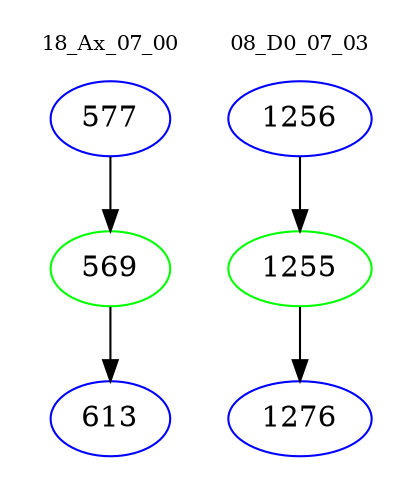 digraph{
subgraph cluster_0 {
color = white
label = "18_Ax_07_00";
fontsize=10;
T0_577 [label="577", color="blue"]
T0_577 -> T0_569 [color="black"]
T0_569 [label="569", color="green"]
T0_569 -> T0_613 [color="black"]
T0_613 [label="613", color="blue"]
}
subgraph cluster_1 {
color = white
label = "08_D0_07_03";
fontsize=10;
T1_1256 [label="1256", color="blue"]
T1_1256 -> T1_1255 [color="black"]
T1_1255 [label="1255", color="green"]
T1_1255 -> T1_1276 [color="black"]
T1_1276 [label="1276", color="blue"]
}
}
